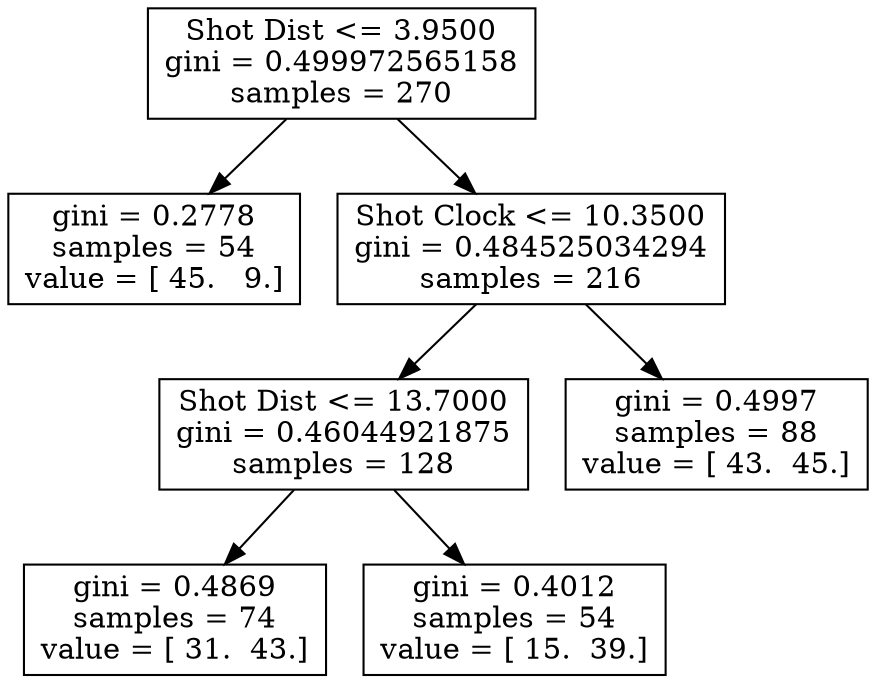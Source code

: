 digraph Tree {
0 [label="Shot Dist <= 3.9500\ngini = 0.499972565158\nsamples = 270", shape="box"] ;
1 [label="gini = 0.2778\nsamples = 54\nvalue = [ 45.   9.]", shape="box"] ;
0 -> 1 ;
2 [label="Shot Clock <= 10.3500\ngini = 0.484525034294\nsamples = 216", shape="box"] ;
0 -> 2 ;
3 [label="Shot Dist <= 13.7000\ngini = 0.46044921875\nsamples = 128", shape="box"] ;
2 -> 3 ;
4 [label="gini = 0.4869\nsamples = 74\nvalue = [ 31.  43.]", shape="box"] ;
3 -> 4 ;
5 [label="gini = 0.4012\nsamples = 54\nvalue = [ 15.  39.]", shape="box"] ;
3 -> 5 ;
6 [label="gini = 0.4997\nsamples = 88\nvalue = [ 43.  45.]", shape="box"] ;
2 -> 6 ;
}